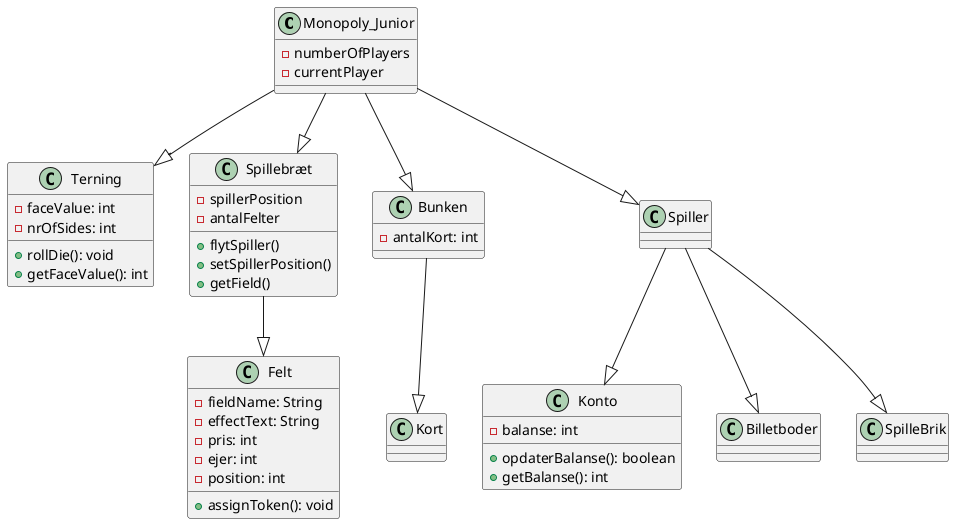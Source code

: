 @startuml
'https://plantuml.com/class-diagram

class "Monopoly_Junior" as Game
class Terning
class Spillebræt
class Felt
class Bunken
class Kort
class Spiller
class Konto
class Billetboder
class SpilleBrik

Game --|> Terning
Game --|> Bunken
Game --|> Spiller
Game --|> Spillebræt
Spillebræt --|> Felt
Spiller --|> Billetboder
Spiller --|> Konto
Spiller --|> SpilleBrik
Bunken --|> Kort

class Game {
    -numberOfPlayers
    -currentPlayer
}

class Terning {
    -faceValue: int
    -nrOfSides: int
    +rollDie(): void
    +getFaceValue(): int
}

class Spillebræt {
    -spillerPosition
    -antalFelter
    +flytSpiller()
    +setSpillerPosition()
    +getField()
}

class Felt {
    -fieldName: String
    -effectText: String
    -pris: int
    -ejer: int
    -position: int

    +assignToken(): void

}

class Kort {

}

class Konto {
    -balanse: int
    +opdaterBalanse(): boolean
    +getBalanse(): int
}

class Bunken {
    -antalKort: int

}





@enduml